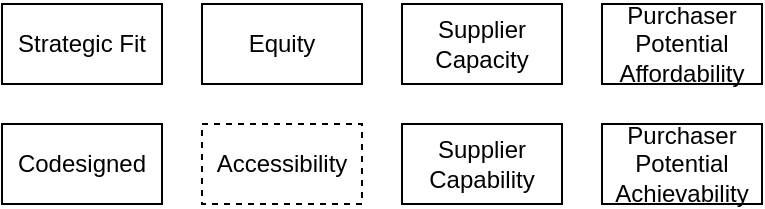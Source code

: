 <mxfile version="18.0.7" type="google"><diagram id="DphnR0mlASkUkzCathFe" name="Economic Case Success Factors"><mxGraphModel grid="1" page="1" gridSize="10" guides="1" tooltips="1" connect="1" arrows="1" fold="1" pageScale="1" pageWidth="827" pageHeight="1169" math="0" shadow="0"><root><mxCell id="SyQuOFKVrbHAmBTNhq1w-0"/><mxCell id="SyQuOFKVrbHAmBTNhq1w-1" parent="SyQuOFKVrbHAmBTNhq1w-0"/><mxCell id="SyQuOFKVrbHAmBTNhq1w-2" value="Strategic Fit" style="rounded=0;whiteSpace=wrap;html=1;" vertex="1" parent="SyQuOFKVrbHAmBTNhq1w-1"><mxGeometry x="220" y="160" width="80" height="40" as="geometry"/></mxCell><mxCell id="SyQuOFKVrbHAmBTNhq1w-3" value="Equity" style="rounded=0;whiteSpace=wrap;html=1;" vertex="1" parent="SyQuOFKVrbHAmBTNhq1w-1"><mxGeometry x="320" y="160" width="80" height="40" as="geometry"/></mxCell><mxCell id="SyQuOFKVrbHAmBTNhq1w-4" value="Supplier Capacity" style="rounded=0;whiteSpace=wrap;html=1;" vertex="1" parent="SyQuOFKVrbHAmBTNhq1w-1"><mxGeometry x="420" y="160" width="80" height="40" as="geometry"/></mxCell><mxCell id="SyQuOFKVrbHAmBTNhq1w-5" value="Supplier Capability" style="rounded=0;whiteSpace=wrap;html=1;" vertex="1" parent="SyQuOFKVrbHAmBTNhq1w-1"><mxGeometry x="420" y="220" width="80" height="40" as="geometry"/></mxCell><mxCell id="SyQuOFKVrbHAmBTNhq1w-6" value="Purchaser Potential Affordability" style="rounded=0;whiteSpace=wrap;html=1;" vertex="1" parent="SyQuOFKVrbHAmBTNhq1w-1"><mxGeometry x="520" y="160" width="80" height="40" as="geometry"/></mxCell><mxCell id="SyQuOFKVrbHAmBTNhq1w-7" value="Purchaser&lt;br&gt;Potential Achievability" style="rounded=0;whiteSpace=wrap;html=1;" vertex="1" parent="SyQuOFKVrbHAmBTNhq1w-1"><mxGeometry x="520" y="220" width="80" height="40" as="geometry"/></mxCell><mxCell id="SyQuOFKVrbHAmBTNhq1w-8" value="Codesigned" style="rounded=0;whiteSpace=wrap;html=1;" vertex="1" parent="SyQuOFKVrbHAmBTNhq1w-1"><mxGeometry x="220" y="220" width="80" height="40" as="geometry"/></mxCell><mxCell id="y9fs3Yw2vja7mof3PdQ--0" value="Accessibility" style="rounded=0;whiteSpace=wrap;html=1;dashed=1;" vertex="1" parent="SyQuOFKVrbHAmBTNhq1w-1"><mxGeometry x="320" y="220" width="80" height="40" as="geometry"/></mxCell></root></mxGraphModel></diagram></mxfile>